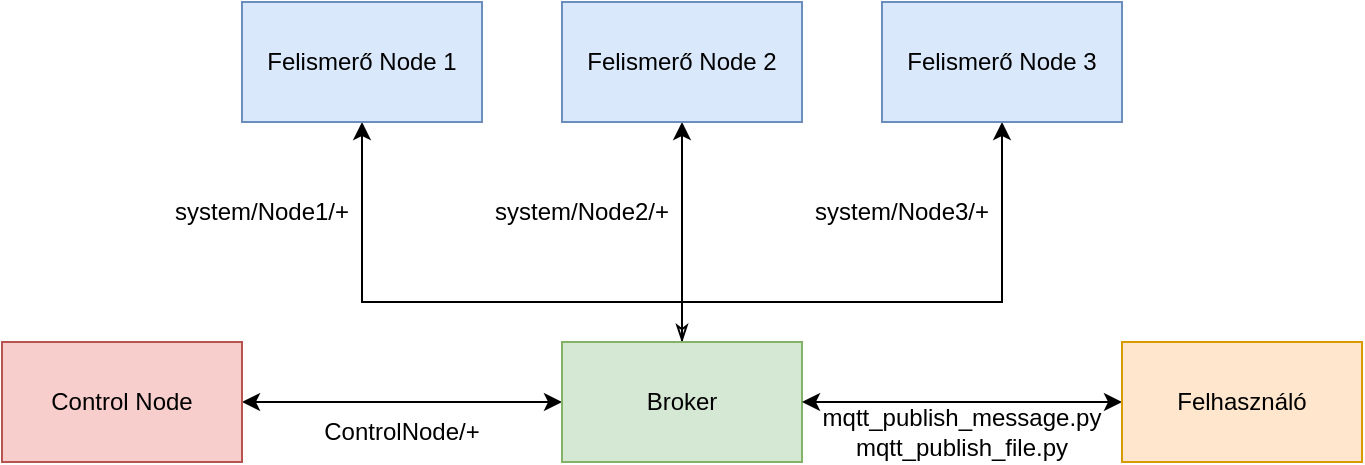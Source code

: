 <mxfile version="24.7.17">
  <diagram name="Page-1" id="qD4j5WN-2LIRBsbVMZ-2">
    <mxGraphModel dx="1050" dy="522" grid="1" gridSize="10" guides="1" tooltips="1" connect="1" arrows="1" fold="1" page="1" pageScale="1" pageWidth="827" pageHeight="1169" math="0" shadow="0">
      <root>
        <mxCell id="0" />
        <mxCell id="1" parent="0" />
        <mxCell id="N7p36I6J8Jq7rMEWyYGd-10" style="edgeStyle=orthogonalEdgeStyle;rounded=0;orthogonalLoop=1;jettySize=auto;html=1;entryX=1;entryY=0.5;entryDx=0;entryDy=0;startArrow=classic;startFill=1;" edge="1" parent="1" source="N7p36I6J8Jq7rMEWyYGd-1" target="N7p36I6J8Jq7rMEWyYGd-9">
          <mxGeometry relative="1" as="geometry" />
        </mxCell>
        <mxCell id="N7p36I6J8Jq7rMEWyYGd-11" style="edgeStyle=orthogonalEdgeStyle;rounded=0;orthogonalLoop=1;jettySize=auto;html=1;entryX=0.5;entryY=1;entryDx=0;entryDy=0;" edge="1" parent="1" source="N7p36I6J8Jq7rMEWyYGd-1" target="N7p36I6J8Jq7rMEWyYGd-5">
          <mxGeometry relative="1" as="geometry">
            <Array as="points">
              <mxPoint x="420" y="260" />
              <mxPoint x="260" y="260" />
            </Array>
          </mxGeometry>
        </mxCell>
        <mxCell id="N7p36I6J8Jq7rMEWyYGd-12" style="edgeStyle=orthogonalEdgeStyle;rounded=0;orthogonalLoop=1;jettySize=auto;html=1;startArrow=classicThin;startFill=0;" edge="1" parent="1" source="N7p36I6J8Jq7rMEWyYGd-1" target="N7p36I6J8Jq7rMEWyYGd-6">
          <mxGeometry relative="1" as="geometry" />
        </mxCell>
        <mxCell id="N7p36I6J8Jq7rMEWyYGd-13" style="edgeStyle=orthogonalEdgeStyle;rounded=0;orthogonalLoop=1;jettySize=auto;html=1;entryX=0.5;entryY=1;entryDx=0;entryDy=0;" edge="1" parent="1" source="N7p36I6J8Jq7rMEWyYGd-1" target="N7p36I6J8Jq7rMEWyYGd-7">
          <mxGeometry relative="1" as="geometry">
            <Array as="points">
              <mxPoint x="420" y="260" />
              <mxPoint x="580" y="260" />
            </Array>
          </mxGeometry>
        </mxCell>
        <mxCell id="N7p36I6J8Jq7rMEWyYGd-1" value="Broker" style="rounded=0;whiteSpace=wrap;html=1;fillColor=#d5e8d4;strokeColor=#82b366;" vertex="1" parent="1">
          <mxGeometry x="360" y="280" width="120" height="60" as="geometry" />
        </mxCell>
        <mxCell id="N7p36I6J8Jq7rMEWyYGd-5" value="Felismerő Node 1" style="rounded=0;whiteSpace=wrap;html=1;fillColor=#dae8fc;strokeColor=#6c8ebf;" vertex="1" parent="1">
          <mxGeometry x="200" y="110" width="120" height="60" as="geometry" />
        </mxCell>
        <mxCell id="N7p36I6J8Jq7rMEWyYGd-6" value="Felismerő Node 2" style="rounded=0;whiteSpace=wrap;html=1;fillColor=#dae8fc;strokeColor=#6c8ebf;" vertex="1" parent="1">
          <mxGeometry x="360" y="110" width="120" height="60" as="geometry" />
        </mxCell>
        <mxCell id="N7p36I6J8Jq7rMEWyYGd-7" value="Felismerő Node 3" style="rounded=0;whiteSpace=wrap;html=1;fillColor=#dae8fc;strokeColor=#6c8ebf;" vertex="1" parent="1">
          <mxGeometry x="520" y="110" width="120" height="60" as="geometry" />
        </mxCell>
        <mxCell id="N7p36I6J8Jq7rMEWyYGd-14" style="edgeStyle=orthogonalEdgeStyle;rounded=0;orthogonalLoop=1;jettySize=auto;html=1;startArrow=classic;startFill=1;" edge="1" parent="1" source="N7p36I6J8Jq7rMEWyYGd-8" target="N7p36I6J8Jq7rMEWyYGd-1">
          <mxGeometry relative="1" as="geometry" />
        </mxCell>
        <mxCell id="N7p36I6J8Jq7rMEWyYGd-8" value="Felhasználó" style="rounded=0;whiteSpace=wrap;html=1;fillColor=#ffe6cc;strokeColor=#d79b00;" vertex="1" parent="1">
          <mxGeometry x="640" y="280" width="120" height="60" as="geometry" />
        </mxCell>
        <mxCell id="N7p36I6J8Jq7rMEWyYGd-9" value="Control Node" style="rounded=0;whiteSpace=wrap;html=1;fillColor=#f8cecc;strokeColor=#b85450;" vertex="1" parent="1">
          <mxGeometry x="80" y="280" width="120" height="60" as="geometry" />
        </mxCell>
        <mxCell id="N7p36I6J8Jq7rMEWyYGd-15" value="mqtt_publish_message.py&lt;div&gt;mqtt_publish_file.py&lt;/div&gt;" style="text;html=1;align=center;verticalAlign=middle;whiteSpace=wrap;rounded=0;" vertex="1" parent="1">
          <mxGeometry x="530" y="310" width="60" height="30" as="geometry" />
        </mxCell>
        <mxCell id="N7p36I6J8Jq7rMEWyYGd-16" value="ControlNode/+" style="text;html=1;align=center;verticalAlign=middle;whiteSpace=wrap;rounded=0;" vertex="1" parent="1">
          <mxGeometry x="250" y="310" width="60" height="30" as="geometry" />
        </mxCell>
        <mxCell id="N7p36I6J8Jq7rMEWyYGd-17" value="system/Node1/+" style="text;html=1;align=center;verticalAlign=middle;whiteSpace=wrap;rounded=0;" vertex="1" parent="1">
          <mxGeometry x="180" y="200" width="60" height="30" as="geometry" />
        </mxCell>
        <mxCell id="N7p36I6J8Jq7rMEWyYGd-18" value="system/Node2/+" style="text;html=1;align=center;verticalAlign=middle;whiteSpace=wrap;rounded=0;" vertex="1" parent="1">
          <mxGeometry x="340" y="200" width="60" height="30" as="geometry" />
        </mxCell>
        <mxCell id="N7p36I6J8Jq7rMEWyYGd-19" value="system/Node3/+" style="text;html=1;align=center;verticalAlign=middle;whiteSpace=wrap;rounded=0;" vertex="1" parent="1">
          <mxGeometry x="500" y="200" width="60" height="30" as="geometry" />
        </mxCell>
      </root>
    </mxGraphModel>
  </diagram>
</mxfile>
